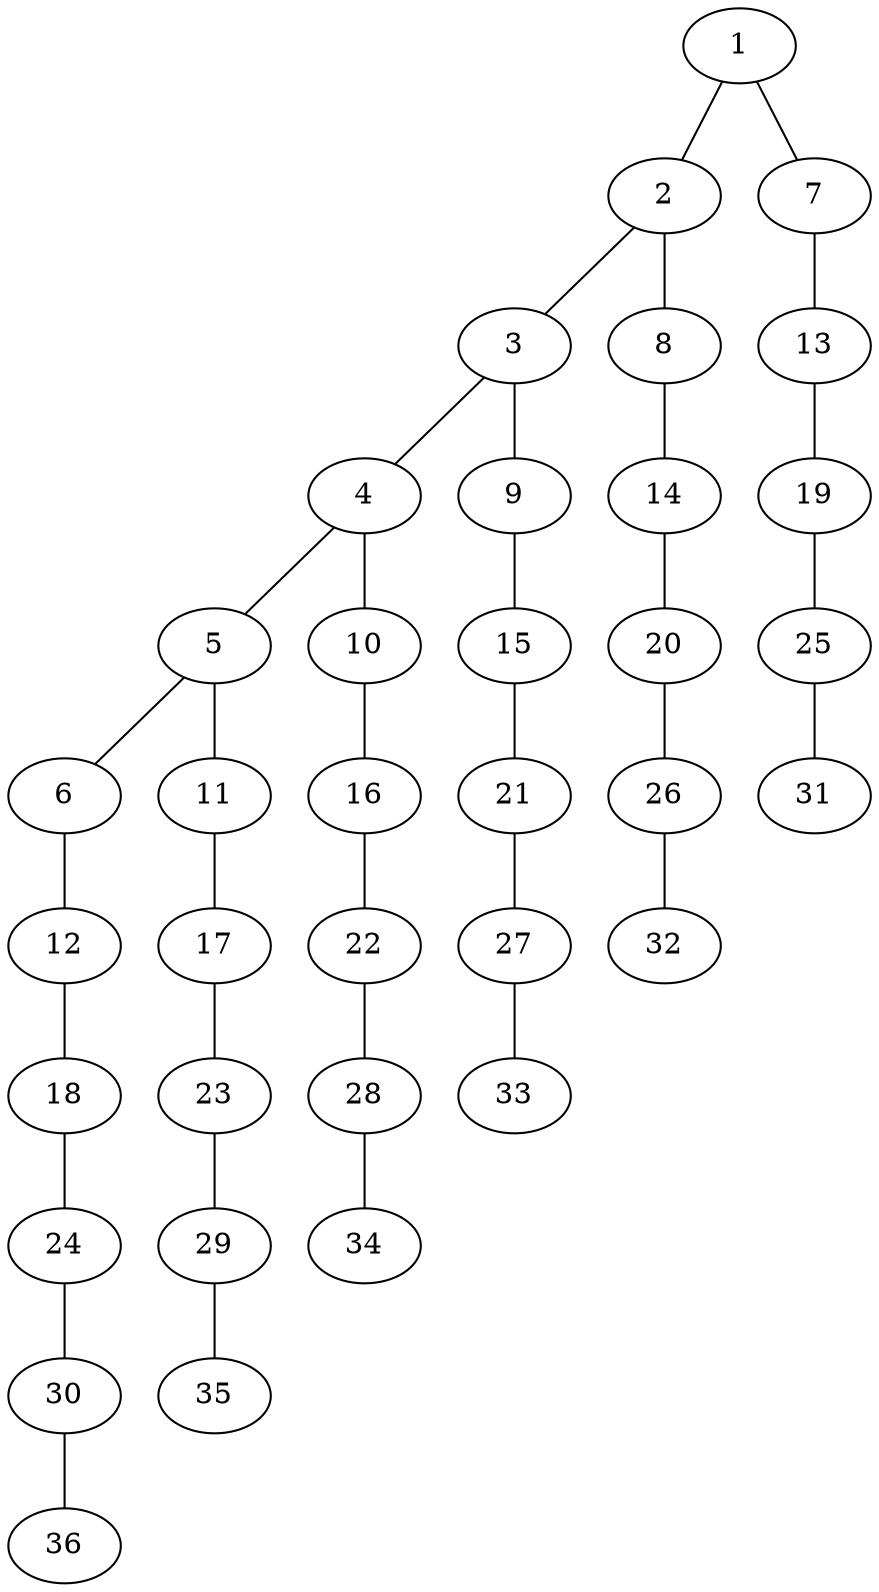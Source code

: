 graph arbol_BFS_G_1 {
    1;
    2;
    7;
    3;
    8;
    13;
    4;
    9;
    14;
    19;
    5;
    10;
    15;
    20;
    25;
    6;
    11;
    16;
    21;
    26;
    31;
    12;
    17;
    22;
    27;
    32;
    18;
    23;
    28;
    33;
    24;
    29;
    34;
    30;
    35;
    36;
    1 -- 2;
    1 -- 7;
    2 -- 3;
    2 -- 8;
    7 -- 13;
    3 -- 4;
    3 -- 9;
    8 -- 14;
    13 -- 19;
    4 -- 5;
    4 -- 10;
    9 -- 15;
    14 -- 20;
    19 -- 25;
    5 -- 6;
    5 -- 11;
    10 -- 16;
    15 -- 21;
    20 -- 26;
    25 -- 31;
    6 -- 12;
    11 -- 17;
    16 -- 22;
    21 -- 27;
    26 -- 32;
    12 -- 18;
    17 -- 23;
    22 -- 28;
    27 -- 33;
    18 -- 24;
    23 -- 29;
    28 -- 34;
    24 -- 30;
    29 -- 35;
    30 -- 36;
}